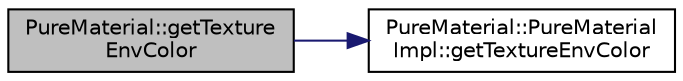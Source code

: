digraph "PureMaterial::getTextureEnvColor"
{
 // LATEX_PDF_SIZE
  edge [fontname="Helvetica",fontsize="10",labelfontname="Helvetica",labelfontsize="10"];
  node [fontname="Helvetica",fontsize="10",shape=record];
  rankdir="LR";
  Node1 [label="PureMaterial::getTexture\lEnvColor",height=0.2,width=0.4,color="black", fillcolor="grey75", style="filled", fontcolor="black",tooltip="Gets the texture environment color of the material on the specified level."];
  Node1 -> Node2 [color="midnightblue",fontsize="10",style="solid",fontname="Helvetica"];
  Node2 [label="PureMaterial::PureMaterial\lImpl::getTextureEnvColor",height=0.2,width=0.4,color="black", fillcolor="white", style="filled",URL="$class_pure_material_1_1_pure_material_impl.html#a06a5d18a07725655cc3536cef7ac2792",tooltip=" "];
}

